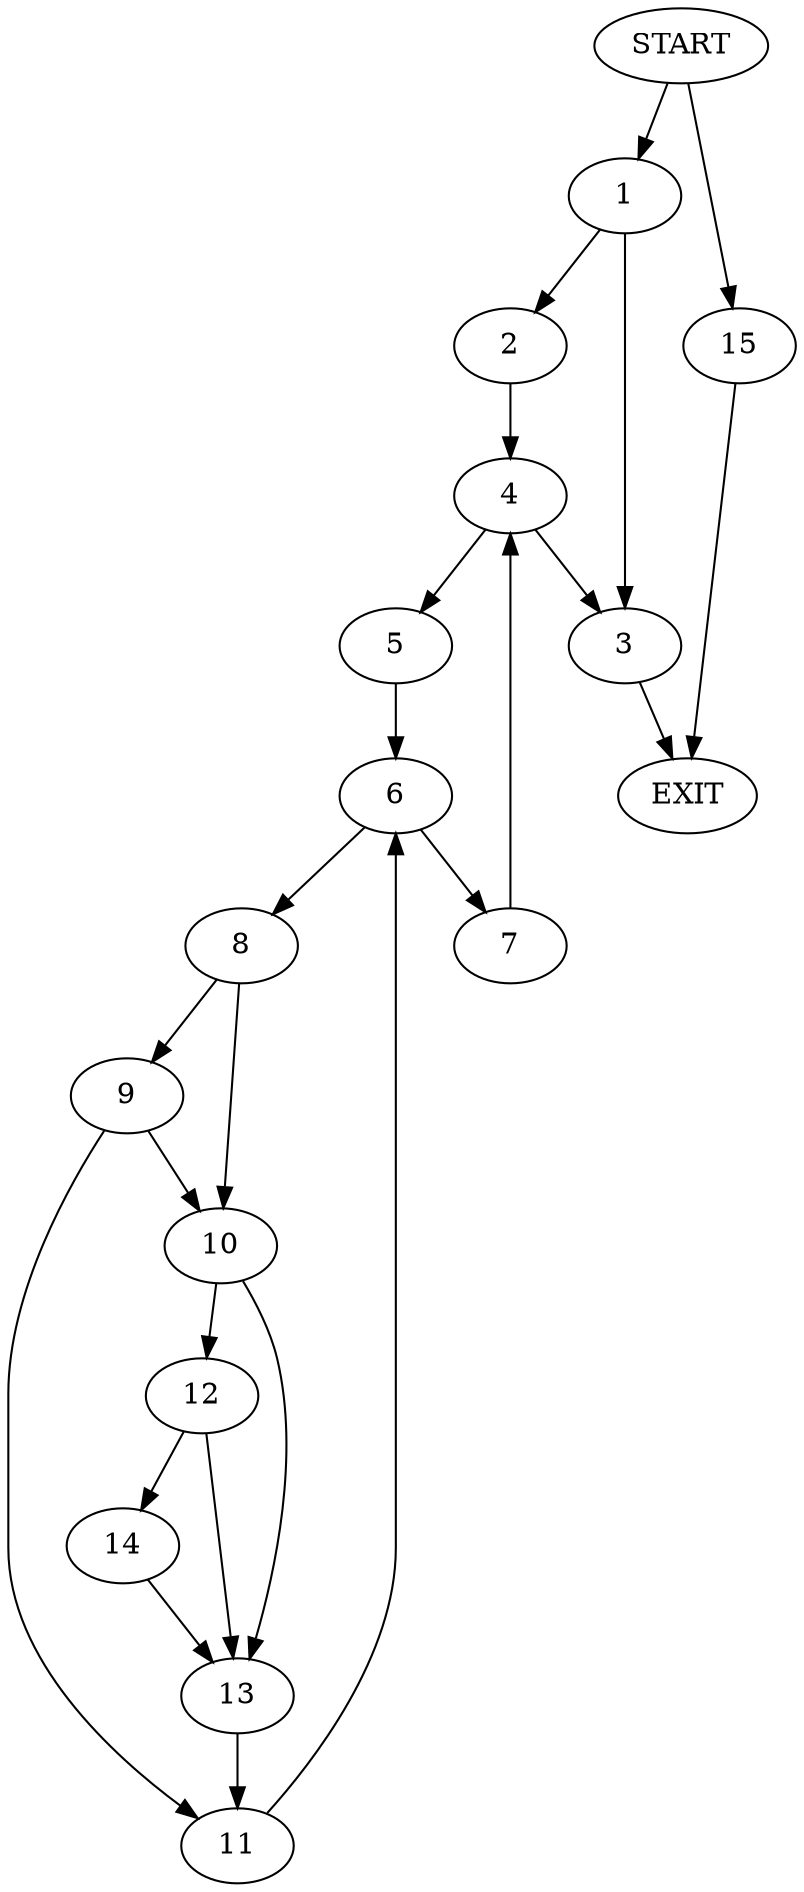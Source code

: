 digraph {
0 [label="START"]
16 [label="EXIT"]
0 -> 1
1 -> 2
1 -> 3
3 -> 16
2 -> 4
4 -> 5
4 -> 3
5 -> 6
6 -> 7
6 -> 8
7 -> 4
8 -> 9
8 -> 10
9 -> 11
9 -> 10
10 -> 12
10 -> 13
11 -> 6
12 -> 13
12 -> 14
13 -> 11
14 -> 13
0 -> 15
15 -> 16
}
